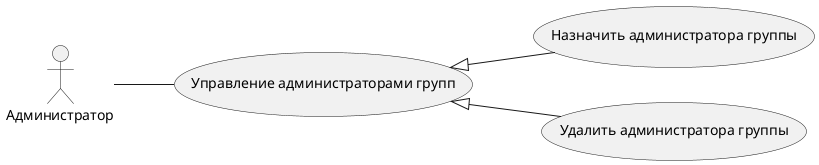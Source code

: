 ﻿@startuml
'https://plantuml.com/use-case-diagram

left to right direction

:Администратор: as admin

admin -- (Управление администраторами групп)
(Управление администраторами групп) <|-- (Назначить администратора группы) 
(Управление администраторами групп) <|-- (Удалить администратора группы)

@enduml